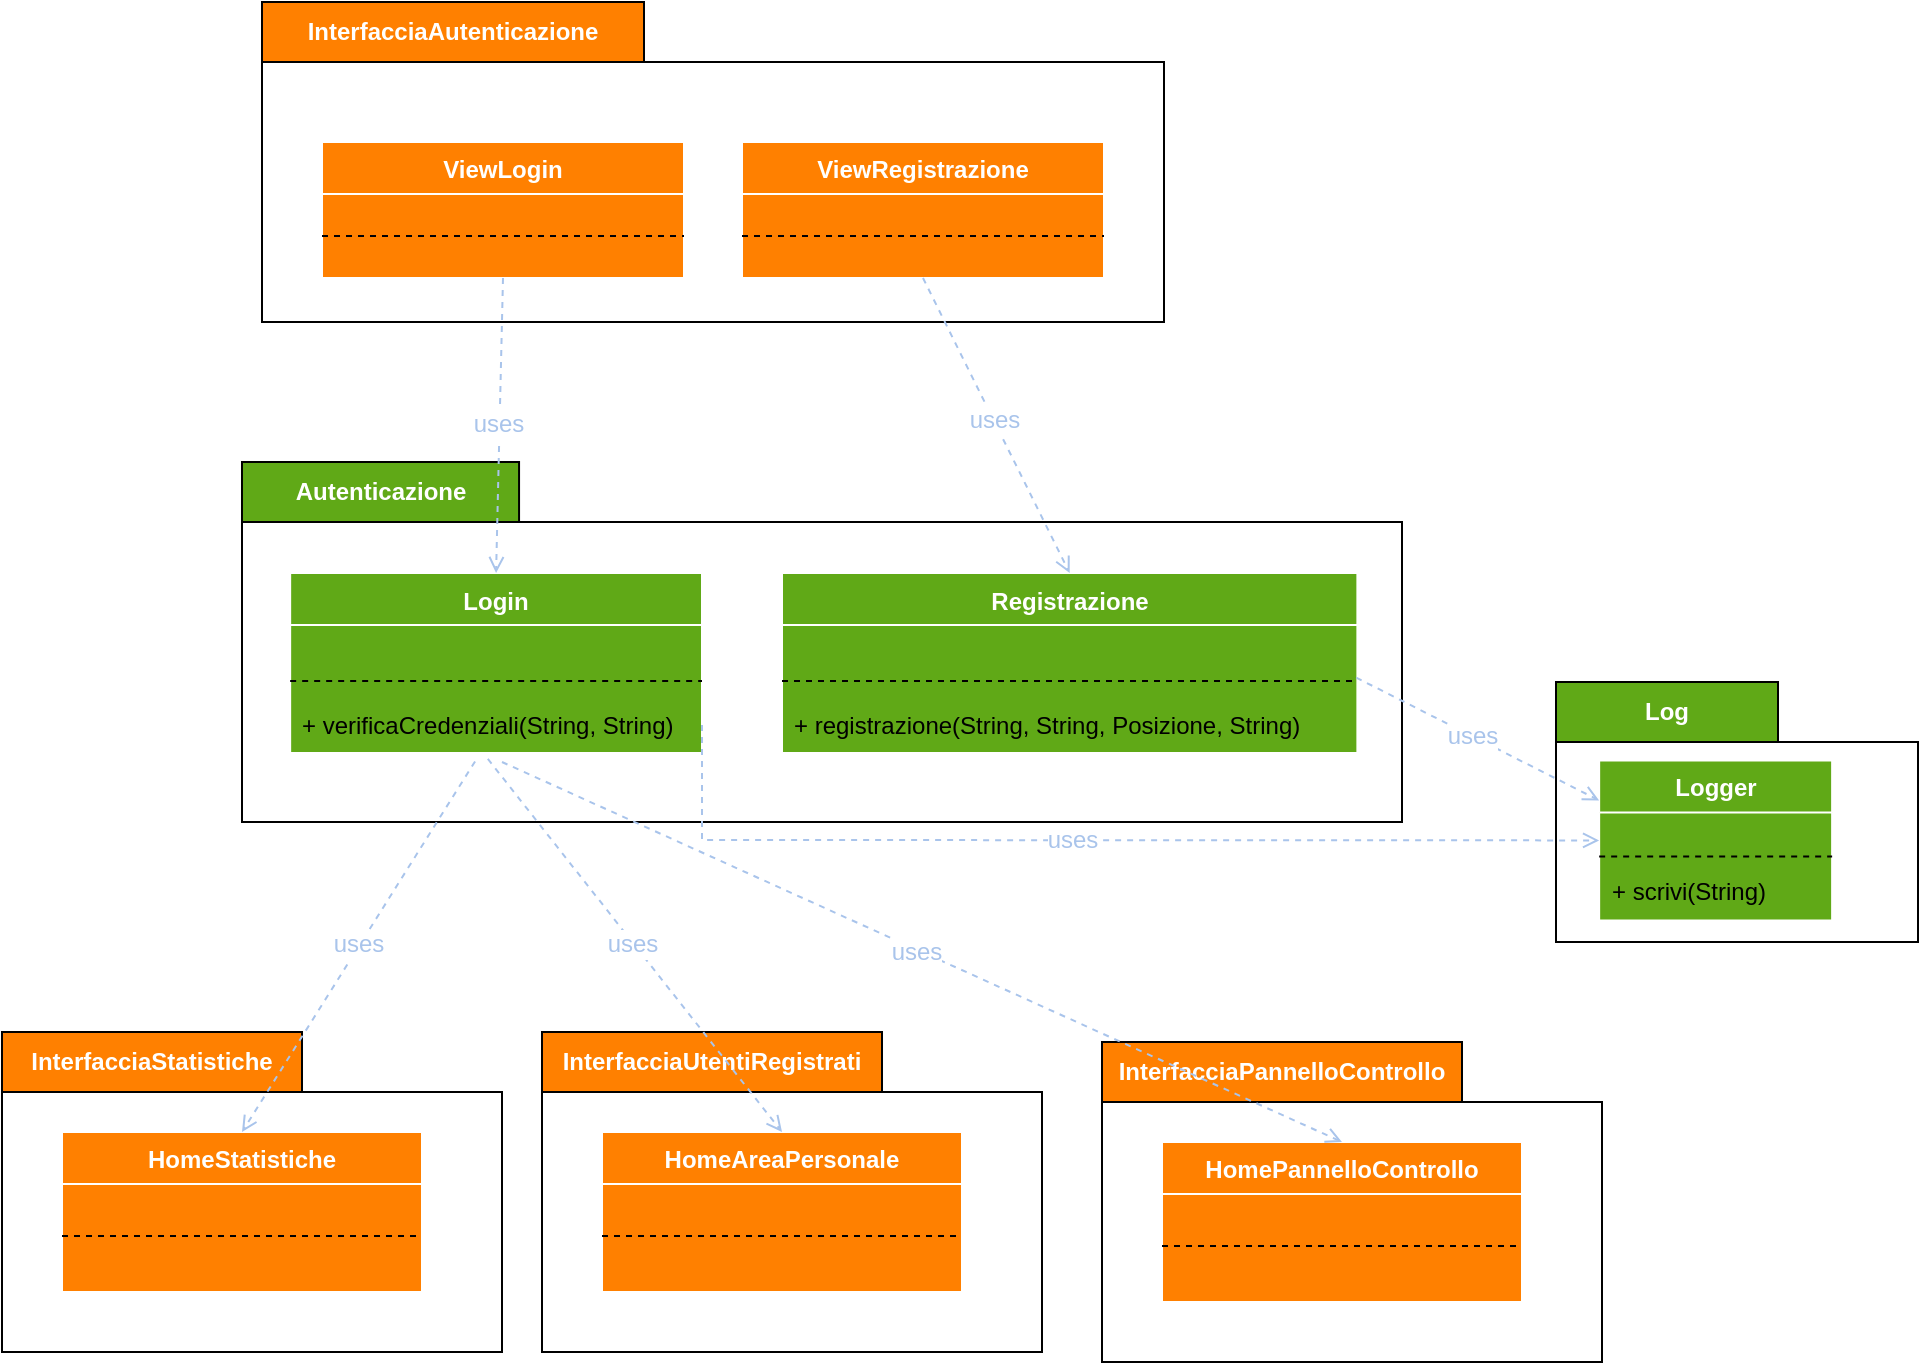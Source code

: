 <mxfile version="27.1.6">
  <diagram name="Pagina-1" id="e5zQcIkpq-m73V0KQBGd">
    <mxGraphModel grid="1" page="1" gridSize="10" guides="1" tooltips="1" connect="1" arrows="1" fold="1" pageScale="1" pageWidth="827" pageHeight="1169" math="0" shadow="0">
      <root>
        <mxCell id="0" />
        <mxCell id="1" parent="0" />
        <mxCell id="nONcox7RYaO2FUd8NzUw-58" value="" style="shape=folder;fontStyle=1;tabWidth=110;tabHeight=30;tabPosition=left;html=1;boundedLbl=1;labelInHeader=1;container=1;collapsible=0;recursiveResize=0;whiteSpace=wrap;fillColor=#FFFFFF;strokeColor=default;fillStyle=solid;gradientColor=none;noLabel=0;labelPadding=0;snapToPoint=0;backgroundOutline=0;shadow=0;rounded=0;" vertex="1" parent="1">
          <mxGeometry x="180" y="70" width="451" height="160" as="geometry" />
        </mxCell>
        <mxCell id="nONcox7RYaO2FUd8NzUw-59" value="&lt;font style=&quot;color: rgb(255, 255, 255);&quot;&gt;InterfacciaAutenticazione&lt;/font&gt;" style="fontStyle=1;whiteSpace=wrap;html=1;fillColor=#FF8000;" vertex="1" parent="nONcox7RYaO2FUd8NzUw-58">
          <mxGeometry width="191" height="30" as="geometry" />
        </mxCell>
        <mxCell id="nONcox7RYaO2FUd8NzUw-60" value="ViewRegistrazione" style="swimlane;fontStyle=1;align=center;verticalAlign=top;childLayout=stackLayout;horizontal=1;startSize=26;horizontalStack=0;resizeParent=1;resizeParentMax=0;resizeLast=0;collapsible=1;marginBottom=0;whiteSpace=wrap;html=1;strokeColor=#FFFFFF;fillColor=#FF8000;swimlaneFillColor=#FF8000;fontColor=#FFFFFF;" vertex="1" parent="nONcox7RYaO2FUd8NzUw-58">
          <mxGeometry x="240" y="70" width="181" height="68" as="geometry" />
        </mxCell>
        <mxCell id="nONcox7RYaO2FUd8NzUw-61" style="line;strokeWidth=1;fillColor=none;align=left;verticalAlign=middle;spacingTop=-1;spacingLeft=3;spacingRight=3;rotatable=0;labelPosition=right;points=[];portConstraint=eastwest;strokeColor=none;dashed=1;" vertex="1" parent="nONcox7RYaO2FUd8NzUw-60">
          <mxGeometry y="26" width="181" height="14" as="geometry" />
        </mxCell>
        <mxCell id="nONcox7RYaO2FUd8NzUw-62" value="" style="line;strokeWidth=1;fillColor=none;align=left;verticalAlign=middle;spacingTop=-1;spacingLeft=3;spacingRight=3;rotatable=0;labelPosition=right;points=[];portConstraint=eastwest;strokeColor=#000105;dashed=1;" vertex="1" parent="nONcox7RYaO2FUd8NzUw-60">
          <mxGeometry y="40" width="181" height="14" as="geometry" />
        </mxCell>
        <mxCell id="nONcox7RYaO2FUd8NzUw-63" style="line;strokeWidth=1;fillColor=none;align=left;verticalAlign=middle;spacingTop=-1;spacingLeft=3;spacingRight=3;rotatable=0;labelPosition=right;points=[];portConstraint=eastwest;strokeColor=none;dashed=1;" vertex="1" parent="nONcox7RYaO2FUd8NzUw-60">
          <mxGeometry y="54" width="181" height="14" as="geometry" />
        </mxCell>
        <mxCell id="nONcox7RYaO2FUd8NzUw-68" value="ViewLogin" style="swimlane;fontStyle=1;align=center;verticalAlign=top;childLayout=stackLayout;horizontal=1;startSize=26;horizontalStack=0;resizeParent=1;resizeParentMax=0;resizeLast=0;collapsible=1;marginBottom=0;whiteSpace=wrap;html=1;strokeColor=#FFFFFF;fillColor=#FF8000;swimlaneFillColor=#FF8000;fontColor=#FFFFFF;" vertex="1" parent="nONcox7RYaO2FUd8NzUw-58">
          <mxGeometry x="30" y="70" width="181" height="68" as="geometry">
            <mxRectangle x="10" y="160" width="170" height="30" as="alternateBounds" />
          </mxGeometry>
        </mxCell>
        <mxCell id="nONcox7RYaO2FUd8NzUw-69" style="line;strokeWidth=1;fillColor=none;align=left;verticalAlign=middle;spacingTop=-1;spacingLeft=3;spacingRight=3;rotatable=0;labelPosition=right;points=[];portConstraint=eastwest;strokeColor=none;dashed=1;" vertex="1" parent="nONcox7RYaO2FUd8NzUw-68">
          <mxGeometry y="26" width="181" height="14" as="geometry" />
        </mxCell>
        <mxCell id="nONcox7RYaO2FUd8NzUw-70" value="" style="line;strokeWidth=1;fillColor=none;align=left;verticalAlign=middle;spacingTop=-1;spacingLeft=3;spacingRight=3;rotatable=0;labelPosition=right;points=[];portConstraint=eastwest;strokeColor=#000105;dashed=1;" vertex="1" parent="nONcox7RYaO2FUd8NzUw-68">
          <mxGeometry y="40" width="181" height="14" as="geometry" />
        </mxCell>
        <mxCell id="nONcox7RYaO2FUd8NzUw-71" style="line;strokeWidth=1;fillColor=none;align=left;verticalAlign=middle;spacingTop=-1;spacingLeft=3;spacingRight=3;rotatable=0;labelPosition=right;points=[];portConstraint=eastwest;strokeColor=none;dashed=1;" vertex="1" parent="nONcox7RYaO2FUd8NzUw-68">
          <mxGeometry y="54" width="181" height="14" as="geometry" />
        </mxCell>
        <mxCell id="nONcox7RYaO2FUd8NzUw-79" value="Package" style="shape=folder;fontStyle=1;tabWidth=110;tabHeight=30;tabPosition=left;html=1;boundedLbl=1;labelInHeader=1;container=1;collapsible=0;whiteSpace=wrap;" vertex="1" parent="1">
          <mxGeometry x="170" y="300" width="580" height="180" as="geometry" />
        </mxCell>
        <mxCell id="nONcox7RYaO2FUd8NzUw-80" value="" style="html=1;strokeColor=none;resizeWidth=1;resizeHeight=1;fillColor=none;part=1;connectable=0;allowArrows=0;deletable=0;whiteSpace=wrap;" vertex="1" parent="nONcox7RYaO2FUd8NzUw-79">
          <mxGeometry width="578.819" height="102.273" relative="1" as="geometry">
            <mxPoint y="30" as="offset" />
          </mxGeometry>
        </mxCell>
        <mxCell id="nONcox7RYaO2FUd8NzUw-81" value="Login" style="swimlane;fontStyle=1;align=center;verticalAlign=top;childLayout=stackLayout;horizontal=1;startSize=26;horizontalStack=0;resizeParent=1;resizeParentMax=0;resizeLast=0;collapsible=1;marginBottom=0;whiteSpace=wrap;html=1;fillColor=#60A917;swimlaneFillColor=#60A917;strokeColor=#FFFFFF;fontColor=#FFFFFF;movable=0;resizable=0;rotatable=0;deletable=0;editable=0;locked=1;connectable=0;" vertex="1" parent="nONcox7RYaO2FUd8NzUw-79">
          <mxGeometry x="24.08" y="55.56" width="205.92" height="90" as="geometry" />
        </mxCell>
        <mxCell id="nONcox7RYaO2FUd8NzUw-82" style="line;strokeWidth=1;fillColor=none;align=left;verticalAlign=bottom;spacingTop=-1;spacingLeft=3;spacingRight=3;rotatable=0;labelPosition=right;points=[];portConstraint=eastwest;strokeColor=none;dashed=1;perimeterSpacing=0;noLabel=0;" vertex="1" parent="nONcox7RYaO2FUd8NzUw-81">
          <mxGeometry y="26" width="205.92" height="20" as="geometry" />
        </mxCell>
        <mxCell id="nONcox7RYaO2FUd8NzUw-83" style="line;strokeWidth=1;fillColor=none;align=left;verticalAlign=bottom;spacingTop=-1;spacingLeft=3;spacingRight=3;rotatable=0;labelPosition=right;points=[];portConstraint=eastwest;strokeColor=default;dashed=1;perimeterSpacing=0;noLabel=0;" vertex="1" parent="nONcox7RYaO2FUd8NzUw-81">
          <mxGeometry y="46" width="205.92" height="16" as="geometry" />
        </mxCell>
        <mxCell id="nONcox7RYaO2FUd8NzUw-84" value="+ verificaCredenziali(String, String)" style="text;strokeColor=none;fillColor=none;align=left;verticalAlign=top;spacingLeft=4;spacingRight=4;overflow=hidden;rotatable=0;points=[[0,0.5],[1,0.5]];portConstraint=eastwest;whiteSpace=wrap;html=1;" vertex="1" parent="nONcox7RYaO2FUd8NzUw-81">
          <mxGeometry y="62" width="205.92" height="28" as="geometry" />
        </mxCell>
        <mxCell id="nONcox7RYaO2FUd8NzUw-85" value="&lt;font style=&quot;color: rgb(255, 255, 255);&quot;&gt;Autenticazione&lt;/font&gt;" style="fontStyle=1;whiteSpace=wrap;html=1;fillColor=#60A917;" vertex="1" parent="nONcox7RYaO2FUd8NzUw-79">
          <mxGeometry width="138.528" height="29.997" as="geometry" />
        </mxCell>
        <mxCell id="nONcox7RYaO2FUd8NzUw-115" value="Registrazione" style="swimlane;fontStyle=1;align=center;verticalAlign=top;childLayout=stackLayout;horizontal=1;startSize=26;horizontalStack=0;resizeParent=1;resizeParentMax=0;resizeLast=0;collapsible=1;marginBottom=0;whiteSpace=wrap;html=1;fillColor=#60A917;swimlaneFillColor=#60A917;strokeColor=#FFFFFF;fontColor=#FFFFFF;movable=1;resizable=1;rotatable=1;deletable=1;editable=1;locked=0;connectable=1;" vertex="1" parent="nONcox7RYaO2FUd8NzUw-79">
          <mxGeometry x="270" y="55.56" width="287.69" height="90" as="geometry" />
        </mxCell>
        <mxCell id="nONcox7RYaO2FUd8NzUw-116" style="line;strokeWidth=1;fillColor=none;align=left;verticalAlign=bottom;spacingTop=-1;spacingLeft=3;spacingRight=3;rotatable=0;labelPosition=right;points=[];portConstraint=eastwest;strokeColor=none;dashed=1;perimeterSpacing=0;noLabel=0;" vertex="1" parent="nONcox7RYaO2FUd8NzUw-115">
          <mxGeometry y="26" width="287.69" height="20" as="geometry" />
        </mxCell>
        <mxCell id="nONcox7RYaO2FUd8NzUw-117" style="line;strokeWidth=1;fillColor=none;align=left;verticalAlign=bottom;spacingTop=-1;spacingLeft=3;spacingRight=3;rotatable=0;labelPosition=right;points=[];portConstraint=eastwest;strokeColor=default;dashed=1;perimeterSpacing=0;noLabel=0;" vertex="1" parent="nONcox7RYaO2FUd8NzUw-115">
          <mxGeometry y="46" width="287.69" height="16" as="geometry" />
        </mxCell>
        <mxCell id="nONcox7RYaO2FUd8NzUw-118" value="+ registrazione(String, String, Posizione, String)" style="text;strokeColor=none;fillColor=none;align=left;verticalAlign=top;spacingLeft=4;spacingRight=4;overflow=hidden;rotatable=0;points=[[0,0.5],[1,0.5]];portConstraint=eastwest;whiteSpace=wrap;html=1;" vertex="1" parent="nONcox7RYaO2FUd8NzUw-115">
          <mxGeometry y="62" width="287.69" height="28" as="geometry" />
        </mxCell>
        <mxCell id="nONcox7RYaO2FUd8NzUw-94" style="rounded=0;orthogonalLoop=1;jettySize=auto;html=1;entryX=0.5;entryY=0;entryDx=0;entryDy=0;dashed=1;endArrow=open;endFill=0;strokeColor=#A9C4EB;exitX=0.5;exitY=1;exitDx=0;exitDy=0;" edge="1" parent="1" source="nONcox7RYaO2FUd8NzUw-68" target="nONcox7RYaO2FUd8NzUw-81">
          <mxGeometry relative="1" as="geometry">
            <mxPoint x="260" y="280" as="sourcePoint" />
          </mxGeometry>
        </mxCell>
        <mxCell id="nONcox7RYaO2FUd8NzUw-95" value="&lt;font style=&quot;font-size: 12px; color: rgb(169, 196, 235);&quot;&gt;uses&lt;/font&gt;" style="edgeLabel;html=1;align=center;verticalAlign=middle;resizable=0;points=[];" connectable="0" vertex="1" parent="nONcox7RYaO2FUd8NzUw-94">
          <mxGeometry x="-0.013" y="-1" relative="1" as="geometry">
            <mxPoint as="offset" />
          </mxGeometry>
        </mxCell>
        <mxCell id="nONcox7RYaO2FUd8NzUw-96" value="" style="rounded=0;orthogonalLoop=1;jettySize=auto;html=1;exitX=0.5;exitY=1;exitDx=0;exitDy=0;entryX=0.5;entryY=0;entryDx=0;entryDy=0;dashed=1;strokeColor=#A9C4EB;endArrow=open;endFill=0;" edge="1" parent="1" source="nONcox7RYaO2FUd8NzUw-60" target="nONcox7RYaO2FUd8NzUw-115">
          <mxGeometry relative="1" as="geometry">
            <mxPoint x="470" y="298" as="sourcePoint" />
            <mxPoint x="453" y="458" as="targetPoint" />
          </mxGeometry>
        </mxCell>
        <mxCell id="nONcox7RYaO2FUd8NzUw-97" value="&lt;font style=&quot;font-size: 12px; color: rgb(169, 196, 235);&quot;&gt;uses&lt;/font&gt;" style="edgeLabel;html=1;align=center;verticalAlign=middle;resizable=0;points=[];" connectable="0" vertex="1" parent="nONcox7RYaO2FUd8NzUw-96">
          <mxGeometry x="-0.043" relative="1" as="geometry">
            <mxPoint as="offset" />
          </mxGeometry>
        </mxCell>
        <mxCell id="nONcox7RYaO2FUd8NzUw-98" value="Package" style="shape=folder;fontStyle=1;tabWidth=110;tabHeight=30;tabPosition=left;html=1;boundedLbl=1;labelInHeader=1;container=1;collapsible=0;whiteSpace=wrap;movable=1;resizable=1;rotatable=1;deletable=1;editable=1;locked=0;connectable=1;" vertex="1" parent="1">
          <mxGeometry x="827" y="410" width="181" height="130" as="geometry" />
        </mxCell>
        <mxCell id="nONcox7RYaO2FUd8NzUw-99" value="" style="html=1;strokeColor=none;resizeWidth=1;resizeHeight=1;fillColor=none;part=1;connectable=0;allowArrows=0;deletable=0;whiteSpace=wrap;" vertex="1" parent="nONcox7RYaO2FUd8NzUw-98">
          <mxGeometry width="135" height="73.86" relative="1" as="geometry">
            <mxPoint y="30" as="offset" />
          </mxGeometry>
        </mxCell>
        <mxCell id="nONcox7RYaO2FUd8NzUw-100" value="Logger" style="swimlane;fontStyle=1;align=center;verticalAlign=top;childLayout=stackLayout;horizontal=1;startSize=26;horizontalStack=0;resizeParent=1;resizeParentMax=0;resizeLast=0;collapsible=1;marginBottom=0;whiteSpace=wrap;html=1;fillColor=#60A917;swimlaneFillColor=#60A917;strokeColor=#FFFFFF;fontColor=#FFFFFF;movable=1;resizable=1;rotatable=1;deletable=1;editable=1;locked=0;connectable=1;" vertex="1" parent="nONcox7RYaO2FUd8NzUw-98">
          <mxGeometry x="21.578" y="39.2" width="116.485" height="80.003" as="geometry" />
        </mxCell>
        <mxCell id="nONcox7RYaO2FUd8NzUw-101" style="line;strokeWidth=1;fillColor=none;align=left;verticalAlign=bottom;spacingTop=-1;spacingLeft=3;spacingRight=3;rotatable=0;labelPosition=right;points=[];portConstraint=eastwest;strokeColor=none;dashed=1;perimeterSpacing=0;noLabel=0;" vertex="1" parent="nONcox7RYaO2FUd8NzUw-100">
          <mxGeometry y="26" width="116.485" height="18.2" as="geometry" />
        </mxCell>
        <mxCell id="nONcox7RYaO2FUd8NzUw-102" style="line;strokeWidth=1;fillColor=none;align=left;verticalAlign=bottom;spacingTop=-1;spacingLeft=3;spacingRight=3;rotatable=0;labelPosition=right;points=[];portConstraint=eastwest;strokeColor=default;dashed=1;perimeterSpacing=0;noLabel=0;" vertex="1" parent="nONcox7RYaO2FUd8NzUw-100">
          <mxGeometry y="44.2" width="116.485" height="7.583" as="geometry" />
        </mxCell>
        <mxCell id="nONcox7RYaO2FUd8NzUw-103" value="+ scrivi(String)" style="text;strokeColor=none;fillColor=none;align=left;verticalAlign=top;spacingLeft=4;spacingRight=4;overflow=hidden;rotatable=0;points=[[0,0.5],[1,0.5]];portConstraint=eastwest;whiteSpace=wrap;html=1;" vertex="1" parent="nONcox7RYaO2FUd8NzUw-100">
          <mxGeometry y="51.783" width="116.485" height="28.22" as="geometry" />
        </mxCell>
        <mxCell id="nONcox7RYaO2FUd8NzUw-104" value="&lt;font style=&quot;color: rgb(255, 255, 255);&quot;&gt;Log&lt;/font&gt;" style="fontStyle=1;whiteSpace=wrap;html=1;fillColor=#60A917;" vertex="1" parent="nONcox7RYaO2FUd8NzUw-98">
          <mxGeometry width="111" height="30" as="geometry" />
        </mxCell>
        <mxCell id="nONcox7RYaO2FUd8NzUw-105" value="" style="rounded=0;orthogonalLoop=1;jettySize=auto;html=1;exitX=1;exitY=0.5;exitDx=0;exitDy=0;dashed=1;strokeColor=#A9C4EB;endArrow=open;endFill=0;entryX=0;entryY=0.5;entryDx=0;entryDy=0;" edge="1" parent="1" source="nONcox7RYaO2FUd8NzUw-84" target="nONcox7RYaO2FUd8NzUw-100">
          <mxGeometry relative="1" as="geometry">
            <mxPoint x="480" y="640" as="sourcePoint" />
            <mxPoint x="410" y="640" as="targetPoint" />
            <Array as="points">
              <mxPoint x="400" y="489" />
            </Array>
          </mxGeometry>
        </mxCell>
        <mxCell id="nONcox7RYaO2FUd8NzUw-106" value="&lt;font style=&quot;font-size: 12px; color: rgb(169, 196, 235);&quot;&gt;uses&lt;/font&gt;" style="edgeLabel;html=1;align=center;verticalAlign=middle;resizable=0;points=[];" connectable="0" vertex="1" parent="nONcox7RYaO2FUd8NzUw-105">
          <mxGeometry x="-0.043" relative="1" as="geometry">
            <mxPoint as="offset" />
          </mxGeometry>
        </mxCell>
        <mxCell id="nONcox7RYaO2FUd8NzUw-120" value="" style="rounded=0;orthogonalLoop=1;jettySize=auto;html=1;exitX=0.998;exitY=0.391;exitDx=0;exitDy=0;dashed=1;strokeColor=#A9C4EB;endArrow=open;endFill=0;exitPerimeter=0;entryX=0;entryY=0.25;entryDx=0;entryDy=0;" edge="1" parent="1" source="nONcox7RYaO2FUd8NzUw-117" target="nONcox7RYaO2FUd8NzUw-100">
          <mxGeometry relative="1" as="geometry">
            <mxPoint x="470" y="560" as="sourcePoint" />
            <mxPoint x="460" y="590" as="targetPoint" />
          </mxGeometry>
        </mxCell>
        <mxCell id="nONcox7RYaO2FUd8NzUw-121" value="&lt;font style=&quot;font-size: 12px; color: rgb(169, 196, 235);&quot;&gt;uses&lt;/font&gt;" style="edgeLabel;html=1;align=center;verticalAlign=middle;resizable=0;points=[];" connectable="0" vertex="1" parent="nONcox7RYaO2FUd8NzUw-120">
          <mxGeometry x="-0.043" relative="1" as="geometry">
            <mxPoint as="offset" />
          </mxGeometry>
        </mxCell>
        <mxCell id="nONcox7RYaO2FUd8NzUw-122" value="" style="shape=folder;fontStyle=1;tabWidth=110;tabHeight=30;tabPosition=left;html=1;boundedLbl=1;labelInHeader=1;container=1;collapsible=0;recursiveResize=0;whiteSpace=wrap;fillColor=#FFFFFF;strokeColor=default;fillStyle=solid;gradientColor=none;noLabel=0;labelPadding=0;snapToPoint=0;backgroundOutline=0;shadow=0;rounded=0;movable=1;resizable=1;rotatable=1;deletable=1;editable=1;locked=0;connectable=1;" vertex="1" parent="1">
          <mxGeometry x="50" y="585" width="250" height="160" as="geometry" />
        </mxCell>
        <mxCell id="nONcox7RYaO2FUd8NzUw-123" value="&lt;font style=&quot;color: rgb(255, 255, 255);&quot;&gt;InterfacciaStatistiche&lt;/font&gt;" style="fontStyle=1;whiteSpace=wrap;html=1;fillColor=#FF8000;" vertex="1" parent="nONcox7RYaO2FUd8NzUw-122">
          <mxGeometry width="150" height="30" as="geometry" />
        </mxCell>
        <mxCell id="nONcox7RYaO2FUd8NzUw-124" value="HomeStatistiche" style="swimlane;fontStyle=1;align=center;verticalAlign=top;childLayout=stackLayout;horizontal=1;startSize=26;horizontalStack=0;resizeParent=1;resizeParentMax=0;resizeLast=0;collapsible=1;marginBottom=0;whiteSpace=wrap;html=1;fillColor=#FF8000;strokeColor=#FFFFFF;fontColor=#FFFFFF;swimlaneFillColor=#FF8000;movable=1;resizable=1;rotatable=1;deletable=1;editable=1;locked=0;connectable=1;" vertex="1" parent="nONcox7RYaO2FUd8NzUw-122">
          <mxGeometry x="30" y="50" width="180" height="80" as="geometry" />
        </mxCell>
        <mxCell id="nONcox7RYaO2FUd8NzUw-125" style="line;strokeWidth=1;fillColor=none;align=left;verticalAlign=middle;spacingTop=-1;spacingLeft=3;spacingRight=3;rotatable=0;labelPosition=right;points=[];portConstraint=eastwest;strokeColor=none;dashed=1;" vertex="1" parent="nONcox7RYaO2FUd8NzUw-124">
          <mxGeometry y="26" width="180" height="14" as="geometry" />
        </mxCell>
        <mxCell id="nONcox7RYaO2FUd8NzUw-126" value="" style="line;strokeWidth=1;fillColor=none;align=left;verticalAlign=middle;spacingTop=-1;spacingLeft=3;spacingRight=3;rotatable=0;labelPosition=right;points=[];portConstraint=eastwest;strokeColor=default;dashed=1;" vertex="1" parent="nONcox7RYaO2FUd8NzUw-124">
          <mxGeometry y="40" width="180" height="24" as="geometry" />
        </mxCell>
        <mxCell id="nONcox7RYaO2FUd8NzUw-127" style="line;strokeWidth=1;fillColor=none;align=left;verticalAlign=middle;spacingTop=-1;spacingLeft=3;spacingRight=3;rotatable=0;labelPosition=right;points=[];portConstraint=eastwest;strokeColor=none;dashed=1;" vertex="1" parent="nONcox7RYaO2FUd8NzUw-124">
          <mxGeometry y="64" width="180" height="16" as="geometry" />
        </mxCell>
        <mxCell id="nONcox7RYaO2FUd8NzUw-128" value="" style="shape=folder;fontStyle=1;tabWidth=110;tabHeight=30;tabPosition=left;html=1;boundedLbl=1;labelInHeader=1;container=1;collapsible=0;recursiveResize=0;whiteSpace=wrap;fillColor=#FFFFFF;strokeColor=default;fillStyle=solid;gradientColor=none;noLabel=0;labelPadding=0;snapToPoint=0;backgroundOutline=0;shadow=0;rounded=0;movable=1;resizable=1;rotatable=1;deletable=1;editable=1;locked=0;connectable=1;" vertex="1" parent="1">
          <mxGeometry x="320" y="585" width="250" height="160" as="geometry" />
        </mxCell>
        <mxCell id="nONcox7RYaO2FUd8NzUw-129" value="&lt;font style=&quot;color: rgb(255, 255, 255);&quot;&gt;InterfacciaUtentiRegistrati&lt;/font&gt;" style="fontStyle=1;whiteSpace=wrap;html=1;fillColor=#FF8000;" vertex="1" parent="nONcox7RYaO2FUd8NzUw-128">
          <mxGeometry width="170" height="30" as="geometry" />
        </mxCell>
        <mxCell id="nONcox7RYaO2FUd8NzUw-130" value="HomeAreaPersonale" style="swimlane;fontStyle=1;align=center;verticalAlign=top;childLayout=stackLayout;horizontal=1;startSize=26;horizontalStack=0;resizeParent=1;resizeParentMax=0;resizeLast=0;collapsible=1;marginBottom=0;whiteSpace=wrap;html=1;fillColor=#FF8000;strokeColor=#FFFFFF;fontColor=#FFFFFF;swimlaneFillColor=#FF8000;movable=1;resizable=1;rotatable=1;deletable=1;editable=1;locked=0;connectable=1;" vertex="1" parent="nONcox7RYaO2FUd8NzUw-128">
          <mxGeometry x="30" y="50" width="180" height="80" as="geometry" />
        </mxCell>
        <mxCell id="nONcox7RYaO2FUd8NzUw-131" style="line;strokeWidth=1;fillColor=none;align=left;verticalAlign=middle;spacingTop=-1;spacingLeft=3;spacingRight=3;rotatable=0;labelPosition=right;points=[];portConstraint=eastwest;strokeColor=none;dashed=1;" vertex="1" parent="nONcox7RYaO2FUd8NzUw-130">
          <mxGeometry y="26" width="180" height="14" as="geometry" />
        </mxCell>
        <mxCell id="nONcox7RYaO2FUd8NzUw-132" value="" style="line;strokeWidth=1;fillColor=none;align=left;verticalAlign=middle;spacingTop=-1;spacingLeft=3;spacingRight=3;rotatable=0;labelPosition=right;points=[];portConstraint=eastwest;strokeColor=default;dashed=1;" vertex="1" parent="nONcox7RYaO2FUd8NzUw-130">
          <mxGeometry y="40" width="180" height="24" as="geometry" />
        </mxCell>
        <mxCell id="nONcox7RYaO2FUd8NzUw-133" style="line;strokeWidth=1;fillColor=none;align=left;verticalAlign=middle;spacingTop=-1;spacingLeft=3;spacingRight=3;rotatable=0;labelPosition=right;points=[];portConstraint=eastwest;strokeColor=none;dashed=1;" vertex="1" parent="nONcox7RYaO2FUd8NzUw-130">
          <mxGeometry y="64" width="180" height="16" as="geometry" />
        </mxCell>
        <mxCell id="nONcox7RYaO2FUd8NzUw-134" value="" style="shape=folder;fontStyle=1;tabWidth=110;tabHeight=30;tabPosition=left;html=1;boundedLbl=1;labelInHeader=1;container=1;collapsible=0;recursiveResize=0;whiteSpace=wrap;fillColor=#FFFFFF;strokeColor=default;fillStyle=solid;gradientColor=none;noLabel=0;labelPadding=0;snapToPoint=0;backgroundOutline=0;shadow=0;rounded=0;movable=1;resizable=1;rotatable=1;deletable=1;editable=1;locked=0;connectable=1;" vertex="1" parent="1">
          <mxGeometry x="600" y="590" width="250" height="160" as="geometry" />
        </mxCell>
        <mxCell id="nONcox7RYaO2FUd8NzUw-135" value="&lt;font style=&quot;color: rgb(255, 255, 255);&quot;&gt;InterfacciaPannelloControllo&lt;/font&gt;" style="fontStyle=1;whiteSpace=wrap;html=1;fillColor=#FF8000;" vertex="1" parent="nONcox7RYaO2FUd8NzUw-134">
          <mxGeometry width="180" height="30" as="geometry" />
        </mxCell>
        <mxCell id="nONcox7RYaO2FUd8NzUw-136" value="HomePannelloControllo" style="swimlane;fontStyle=1;align=center;verticalAlign=top;childLayout=stackLayout;horizontal=1;startSize=26;horizontalStack=0;resizeParent=1;resizeParentMax=0;resizeLast=0;collapsible=1;marginBottom=0;whiteSpace=wrap;html=1;fillColor=#FF8000;strokeColor=#FFFFFF;fontColor=#FFFFFF;swimlaneFillColor=#FF8000;movable=1;resizable=1;rotatable=1;deletable=1;editable=1;locked=0;connectable=1;" vertex="1" parent="nONcox7RYaO2FUd8NzUw-134">
          <mxGeometry x="30" y="50" width="180" height="80" as="geometry" />
        </mxCell>
        <mxCell id="nONcox7RYaO2FUd8NzUw-137" style="line;strokeWidth=1;fillColor=none;align=left;verticalAlign=middle;spacingTop=-1;spacingLeft=3;spacingRight=3;rotatable=0;labelPosition=right;points=[];portConstraint=eastwest;strokeColor=none;dashed=1;" vertex="1" parent="nONcox7RYaO2FUd8NzUw-136">
          <mxGeometry y="26" width="180" height="14" as="geometry" />
        </mxCell>
        <mxCell id="nONcox7RYaO2FUd8NzUw-138" value="" style="line;strokeWidth=1;fillColor=none;align=left;verticalAlign=middle;spacingTop=-1;spacingLeft=3;spacingRight=3;rotatable=0;labelPosition=right;points=[];portConstraint=eastwest;strokeColor=default;dashed=1;" vertex="1" parent="nONcox7RYaO2FUd8NzUw-136">
          <mxGeometry y="40" width="180" height="24" as="geometry" />
        </mxCell>
        <mxCell id="nONcox7RYaO2FUd8NzUw-139" style="line;strokeWidth=1;fillColor=none;align=left;verticalAlign=middle;spacingTop=-1;spacingLeft=3;spacingRight=3;rotatable=0;labelPosition=right;points=[];portConstraint=eastwest;strokeColor=none;dashed=1;" vertex="1" parent="nONcox7RYaO2FUd8NzUw-136">
          <mxGeometry y="64" width="180" height="16" as="geometry" />
        </mxCell>
        <mxCell id="nONcox7RYaO2FUd8NzUw-140" style="rounded=0;orthogonalLoop=1;jettySize=auto;html=1;entryX=0.5;entryY=0;entryDx=0;entryDy=0;dashed=1;endArrow=open;endFill=0;strokeColor=#A9C4EB;exitX=0.449;exitY=1.148;exitDx=0;exitDy=0;exitPerimeter=0;" edge="1" parent="1" source="nONcox7RYaO2FUd8NzUw-84" target="nONcox7RYaO2FUd8NzUw-124">
          <mxGeometry relative="1" as="geometry">
            <mxPoint x="270" y="490" as="sourcePoint" />
            <mxPoint x="266" y="638" as="targetPoint" />
          </mxGeometry>
        </mxCell>
        <mxCell id="nONcox7RYaO2FUd8NzUw-141" value="&lt;font style=&quot;font-size: 12px; color: rgb(169, 196, 235);&quot;&gt;uses&lt;/font&gt;" style="edgeLabel;html=1;align=center;verticalAlign=middle;resizable=0;points=[];" connectable="0" vertex="1" parent="nONcox7RYaO2FUd8NzUw-140">
          <mxGeometry x="-0.013" y="-1" relative="1" as="geometry">
            <mxPoint as="offset" />
          </mxGeometry>
        </mxCell>
        <mxCell id="nONcox7RYaO2FUd8NzUw-144" style="rounded=0;orthogonalLoop=1;jettySize=auto;html=1;entryX=0.5;entryY=0;entryDx=0;entryDy=0;dashed=1;endArrow=open;endFill=0;strokeColor=#A9C4EB;" edge="1" parent="1" target="nONcox7RYaO2FUd8NzUw-136">
          <mxGeometry relative="1" as="geometry">
            <mxPoint x="300" y="450" as="sourcePoint" />
            <mxPoint x="580" y="658" as="targetPoint" />
          </mxGeometry>
        </mxCell>
        <mxCell id="nONcox7RYaO2FUd8NzUw-145" value="&lt;font style=&quot;font-size: 12px; color: rgb(169, 196, 235);&quot;&gt;uses&lt;/font&gt;" style="edgeLabel;html=1;align=center;verticalAlign=middle;resizable=0;points=[];" connectable="0" vertex="1" parent="nONcox7RYaO2FUd8NzUw-144">
          <mxGeometry x="-0.013" y="-1" relative="1" as="geometry">
            <mxPoint as="offset" />
          </mxGeometry>
        </mxCell>
        <mxCell id="nONcox7RYaO2FUd8NzUw-142" style="rounded=0;orthogonalLoop=1;jettySize=auto;html=1;entryX=0.5;entryY=0;entryDx=0;entryDy=0;dashed=1;endArrow=open;endFill=0;strokeColor=#A9C4EB;exitX=0.48;exitY=1.103;exitDx=0;exitDy=0;exitPerimeter=0;" edge="1" parent="1" source="nONcox7RYaO2FUd8NzUw-84" target="nONcox7RYaO2FUd8NzUw-130">
          <mxGeometry relative="1" as="geometry">
            <mxPoint x="333.73" y="500" as="sourcePoint" />
            <mxPoint x="330" y="647.56" as="targetPoint" />
          </mxGeometry>
        </mxCell>
        <mxCell id="nONcox7RYaO2FUd8NzUw-143" value="&lt;font style=&quot;font-size: 12px; color: rgb(169, 196, 235);&quot;&gt;uses&lt;/font&gt;" style="edgeLabel;html=1;align=center;verticalAlign=middle;resizable=0;points=[];" connectable="0" vertex="1" parent="nONcox7RYaO2FUd8NzUw-142">
          <mxGeometry x="-0.013" y="-1" relative="1" as="geometry">
            <mxPoint as="offset" />
          </mxGeometry>
        </mxCell>
      </root>
    </mxGraphModel>
  </diagram>
</mxfile>
